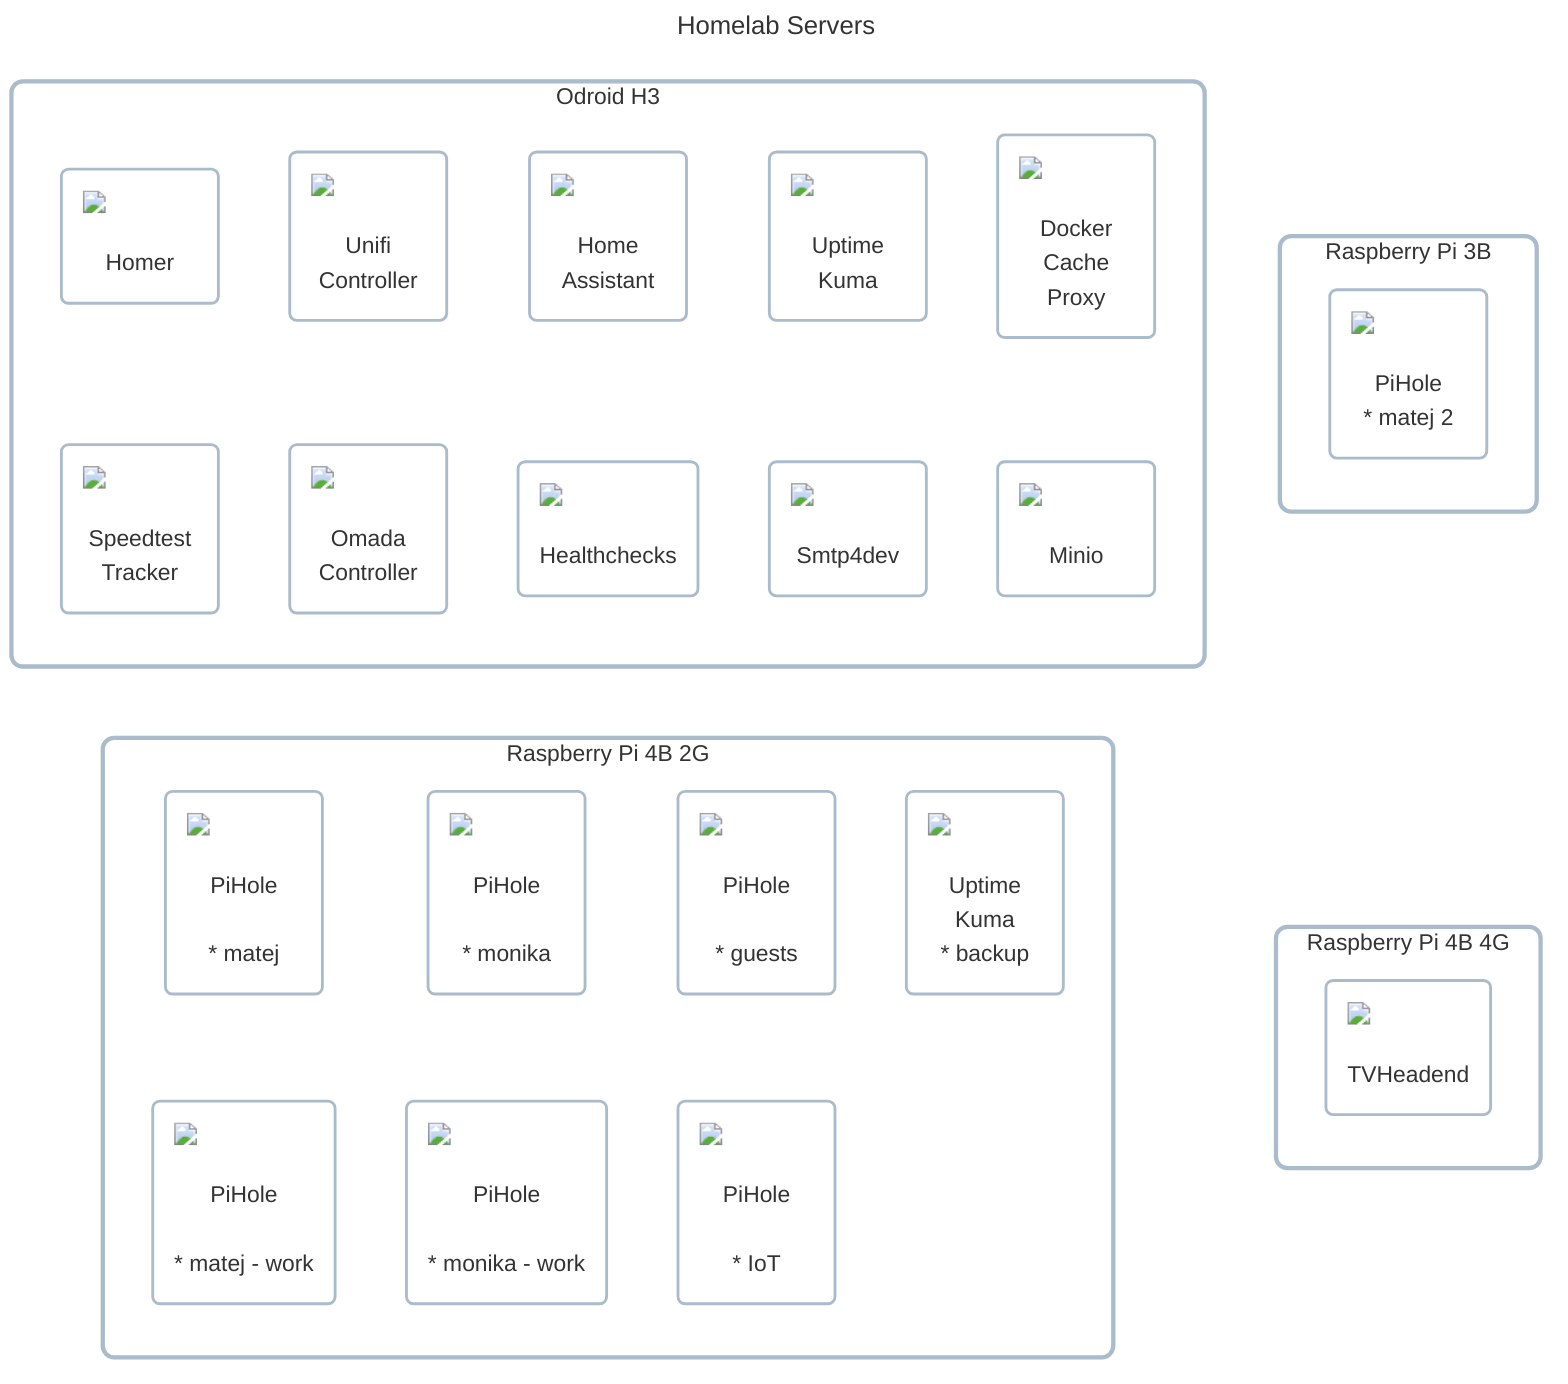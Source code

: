 ---
title: Homelab Servers
---

flowchart LR
    classDef cluster fill:#ffffff00,stroke:#aabbccff,stroke-width:3px,rx:8px,ry:8px;
    classDef node fill:#ffffff00,stroke:#aabbccff,stroke-width:2px,rx:5px,ry:5px;
    classDef no_border stroke:#ffffff00,stroke-width:0px;

    subgraph raspberry_pi_3b["Raspberry Pi 3B"]
        pihole_matej_2("<img src='../../../../icons/pihole.png' style='min-width:80px;max-width:80px' /><br />PiHole<br />* matej 2")
    end

    subgraph raspberry_pi_4b_2g["Raspberry Pi 4B 2G"]
        pihole_matej("<img src='../../../../icons/pihole.png' style='min-width:80px;max-width:80px' /><br />PiHole<br /> <br />* matej")
        pihole_matej_work("<img src='../../../../icons/pihole.png' style='min-width:80px;max-width:80px' /><br />PiHole<br /> <br />* matej - work")
        pihole_guests("<img src='../../../../icons/pihole.png' style='min-width:80px;max-width:80px' /><br />PiHole<br /> <br />* guests")
        pihole_iot("<img src='../../../../icons/pihole.png' style='min-width:80px;max-width:80px' /><br />PiHole<br /> <br />* IoT")
        pihole_monika("<img src='../../../../icons/pihole.png' style='min-width:80px;max-width:80px' /><br />PiHole<br /> <br />* monika")
        pihole_monika_work("<img src='../../../../icons/pihole.png' style='min-width:80px;max-width:80px' /><br />PiHole<br /> <br />* monika - work")
        uptime_kuma_backup("<img src='../../../../icons/uptime-kuma.png' style='min-width:80px;max-width:80px' /><br />Uptime<br />Kuma<br />* backup")
        hidden_1(" ")

        class hidden_1 no_border

        pihole_matej ~~~ pihole_matej_work
        pihole_monika ~~~ pihole_monika_work
        pihole_guests ~~~ pihole_iot
        uptime_kuma_backup ~~~ hidden_1

    end

    subgraph raspberry_pi_4b_4g["Raspberry Pi 4B 4G"]
        tvheadend("<img src='../../../../icons/tvheadend.png' style='min-width:80px;max-width:80px' /><br />TVHeadend")
    end

    subgraph odroid_h3["Odroid H3"]
        docker_cache_proxy("<img src='../../../../icons/docker.png' style='min-width:80px;max-width:80px' /><br />Docker<br />Cache<br />Proxy")
        healthchecks("<img src='../../../../icons/healthchecks.png' style='min-width:80px;max-width:80px' /><br />Healthchecks")
        home_assistant("<img src='../../../../icons/home-assistant.png' style='min-width:80px;max-width:80px' /><br />Home<br />Assistant")
        homer("<img src='../../../../icons/homer.png' style='min-width:80px;max-width:80px' /><br />Homer")
        minio("<img src='../../../../icons/minio.png' style='min-width:80px;max-width:80px' /><br />Minio")
        omada_controller("<img src='../../../../icons/tp-link-omada.png' style='min-width:80px;max-width:80px' /><br />Omada<br />Controller")
        smtp4dev("<img src='../../../../icons/smtp4dev.png' style='min-width:80px;max-width:80px' /><br />Smtp4dev")
        speedtest_tracker("<img src='../../../../icons/speedtest-tracker.png' style='min-width:80px;max-width:80px' /><br />Speedtest<br />Tracker")
        unifi_controller("<img src='../../../../icons/unifi.png' style='min-width:80px;max-width:80px' /><br />Unifi<br />Controller")
        uptime_kuma("<img src='../../../../icons/uptime-kuma.png' style='min-width:80px;max-width:80px' /><br />Uptime<br />Kuma")

        homer ~~~ speedtest_tracker
        unifi_controller ~~~ omada_controller
        home_assistant ~~~ healthchecks
        uptime_kuma ~~~ smtp4dev
        docker_cache_proxy ~~~ minio
    end

    odroid_h3 ~~~ raspberry_pi_3b
    raspberry_pi_4b_2g ~~~ raspberry_pi_4b_4g